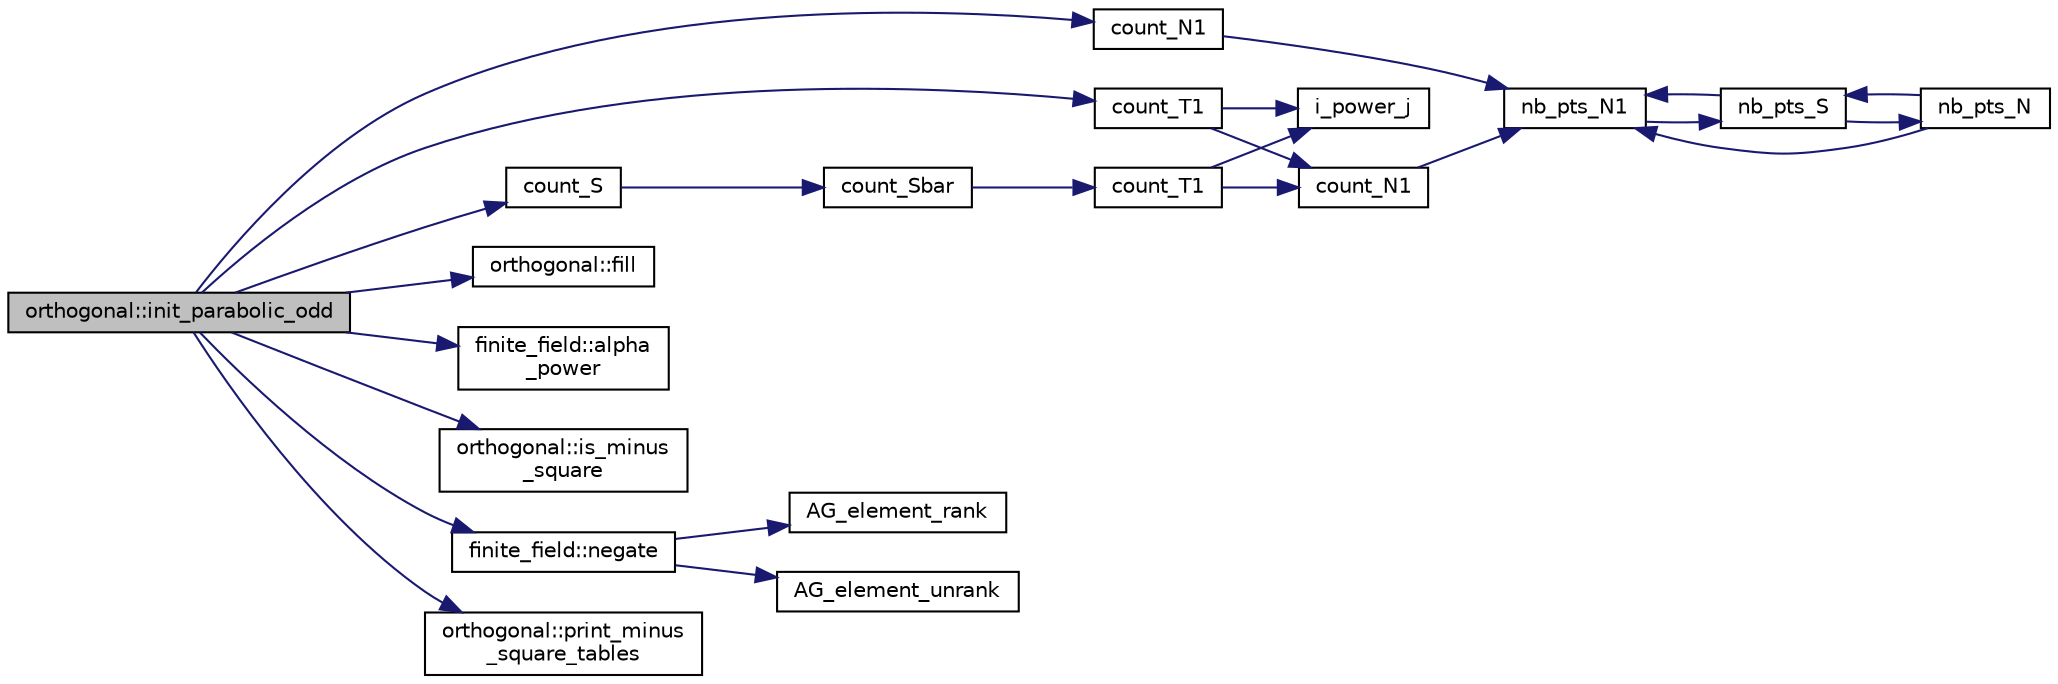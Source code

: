 digraph "orthogonal::init_parabolic_odd"
{
  edge [fontname="Helvetica",fontsize="10",labelfontname="Helvetica",labelfontsize="10"];
  node [fontname="Helvetica",fontsize="10",shape=record];
  rankdir="LR";
  Node9804 [label="orthogonal::init_parabolic_odd",height=0.2,width=0.4,color="black", fillcolor="grey75", style="filled", fontcolor="black"];
  Node9804 -> Node9805 [color="midnightblue",fontsize="10",style="solid",fontname="Helvetica"];
  Node9805 [label="count_N1",height=0.2,width=0.4,color="black", fillcolor="white", style="filled",URL="$d4/d67/geometry_8h.html#a879b579a4ddaffbc75b230e81e33dcf4"];
  Node9805 -> Node9806 [color="midnightblue",fontsize="10",style="solid",fontname="Helvetica"];
  Node9806 [label="nb_pts_N1",height=0.2,width=0.4,color="black", fillcolor="white", style="filled",URL="$db/da0/lib_2foundations_2geometry_2orthogonal__points_8_c.html#ae0f2e1c76523db67b4ec9629ccc35bc6"];
  Node9806 -> Node9807 [color="midnightblue",fontsize="10",style="solid",fontname="Helvetica"];
  Node9807 [label="nb_pts_S",height=0.2,width=0.4,color="black", fillcolor="white", style="filled",URL="$db/da0/lib_2foundations_2geometry_2orthogonal__points_8_c.html#a9bc3dec6e722644d182738102c3e04f3"];
  Node9807 -> Node9808 [color="midnightblue",fontsize="10",style="solid",fontname="Helvetica"];
  Node9808 [label="nb_pts_N",height=0.2,width=0.4,color="black", fillcolor="white", style="filled",URL="$db/da0/lib_2foundations_2geometry_2orthogonal__points_8_c.html#a93e16898c27b1d1c0a6405a7b0615ba6"];
  Node9808 -> Node9807 [color="midnightblue",fontsize="10",style="solid",fontname="Helvetica"];
  Node9808 -> Node9806 [color="midnightblue",fontsize="10",style="solid",fontname="Helvetica"];
  Node9807 -> Node9806 [color="midnightblue",fontsize="10",style="solid",fontname="Helvetica"];
  Node9804 -> Node9809 [color="midnightblue",fontsize="10",style="solid",fontname="Helvetica"];
  Node9809 [label="count_S",height=0.2,width=0.4,color="black", fillcolor="white", style="filled",URL="$d4/d67/geometry_8h.html#a9c6bd1c31d71d399cac8afa0713f56b9"];
  Node9809 -> Node9810 [color="midnightblue",fontsize="10",style="solid",fontname="Helvetica"];
  Node9810 [label="count_Sbar",height=0.2,width=0.4,color="black", fillcolor="white", style="filled",URL="$db/da0/lib_2foundations_2geometry_2orthogonal__points_8_c.html#a6b49fc2deeb261dc894f2fbe34a05e79"];
  Node9810 -> Node9811 [color="midnightblue",fontsize="10",style="solid",fontname="Helvetica"];
  Node9811 [label="count_T1",height=0.2,width=0.4,color="black", fillcolor="white", style="filled",URL="$db/da0/lib_2foundations_2geometry_2orthogonal__points_8_c.html#af42a0ed4f726c58cdeb601b55bddf0ce"];
  Node9811 -> Node9812 [color="midnightblue",fontsize="10",style="solid",fontname="Helvetica"];
  Node9812 [label="i_power_j",height=0.2,width=0.4,color="black", fillcolor="white", style="filled",URL="$de/dc5/algebra__and__number__theory_8h.html#a39b321523e8957d701618bb5cac542b5"];
  Node9811 -> Node9813 [color="midnightblue",fontsize="10",style="solid",fontname="Helvetica"];
  Node9813 [label="count_N1",height=0.2,width=0.4,color="black", fillcolor="white", style="filled",URL="$db/da0/lib_2foundations_2geometry_2orthogonal__points_8_c.html#a879b579a4ddaffbc75b230e81e33dcf4"];
  Node9813 -> Node9806 [color="midnightblue",fontsize="10",style="solid",fontname="Helvetica"];
  Node9804 -> Node9814 [color="midnightblue",fontsize="10",style="solid",fontname="Helvetica"];
  Node9814 [label="count_T1",height=0.2,width=0.4,color="black", fillcolor="white", style="filled",URL="$d4/d67/geometry_8h.html#af42a0ed4f726c58cdeb601b55bddf0ce"];
  Node9814 -> Node9812 [color="midnightblue",fontsize="10",style="solid",fontname="Helvetica"];
  Node9814 -> Node9813 [color="midnightblue",fontsize="10",style="solid",fontname="Helvetica"];
  Node9804 -> Node9815 [color="midnightblue",fontsize="10",style="solid",fontname="Helvetica"];
  Node9815 [label="orthogonal::fill",height=0.2,width=0.4,color="black", fillcolor="white", style="filled",URL="$d7/daa/classorthogonal.html#a2c9abcf612036b37e206ae1f0718c6b2"];
  Node9804 -> Node9816 [color="midnightblue",fontsize="10",style="solid",fontname="Helvetica"];
  Node9816 [label="finite_field::alpha\l_power",height=0.2,width=0.4,color="black", fillcolor="white", style="filled",URL="$df/d5a/classfinite__field.html#aa1d31b58f7fe2798e20f74890ae29c51"];
  Node9804 -> Node9817 [color="midnightblue",fontsize="10",style="solid",fontname="Helvetica"];
  Node9817 [label="orthogonal::is_minus\l_square",height=0.2,width=0.4,color="black", fillcolor="white", style="filled",URL="$d7/daa/classorthogonal.html#af2beb715cfc9f2f06ba8ad793b393520"];
  Node9804 -> Node9818 [color="midnightblue",fontsize="10",style="solid",fontname="Helvetica"];
  Node9818 [label="finite_field::negate",height=0.2,width=0.4,color="black", fillcolor="white", style="filled",URL="$df/d5a/classfinite__field.html#aa9d798298f25d4a9262b5bc5f1733e31"];
  Node9818 -> Node9819 [color="midnightblue",fontsize="10",style="solid",fontname="Helvetica"];
  Node9819 [label="AG_element_unrank",height=0.2,width=0.4,color="black", fillcolor="white", style="filled",URL="$d4/d67/geometry_8h.html#a4a33b86c87b2879b97cfa1327abe2885"];
  Node9818 -> Node9820 [color="midnightblue",fontsize="10",style="solid",fontname="Helvetica"];
  Node9820 [label="AG_element_rank",height=0.2,width=0.4,color="black", fillcolor="white", style="filled",URL="$d4/d67/geometry_8h.html#ab2ac908d07dd8038fd996e26bdc75c17"];
  Node9804 -> Node9821 [color="midnightblue",fontsize="10",style="solid",fontname="Helvetica"];
  Node9821 [label="orthogonal::print_minus\l_square_tables",height=0.2,width=0.4,color="black", fillcolor="white", style="filled",URL="$d7/daa/classorthogonal.html#a4e90d81717bfc7dcd9fd406f36c3057b"];
}
